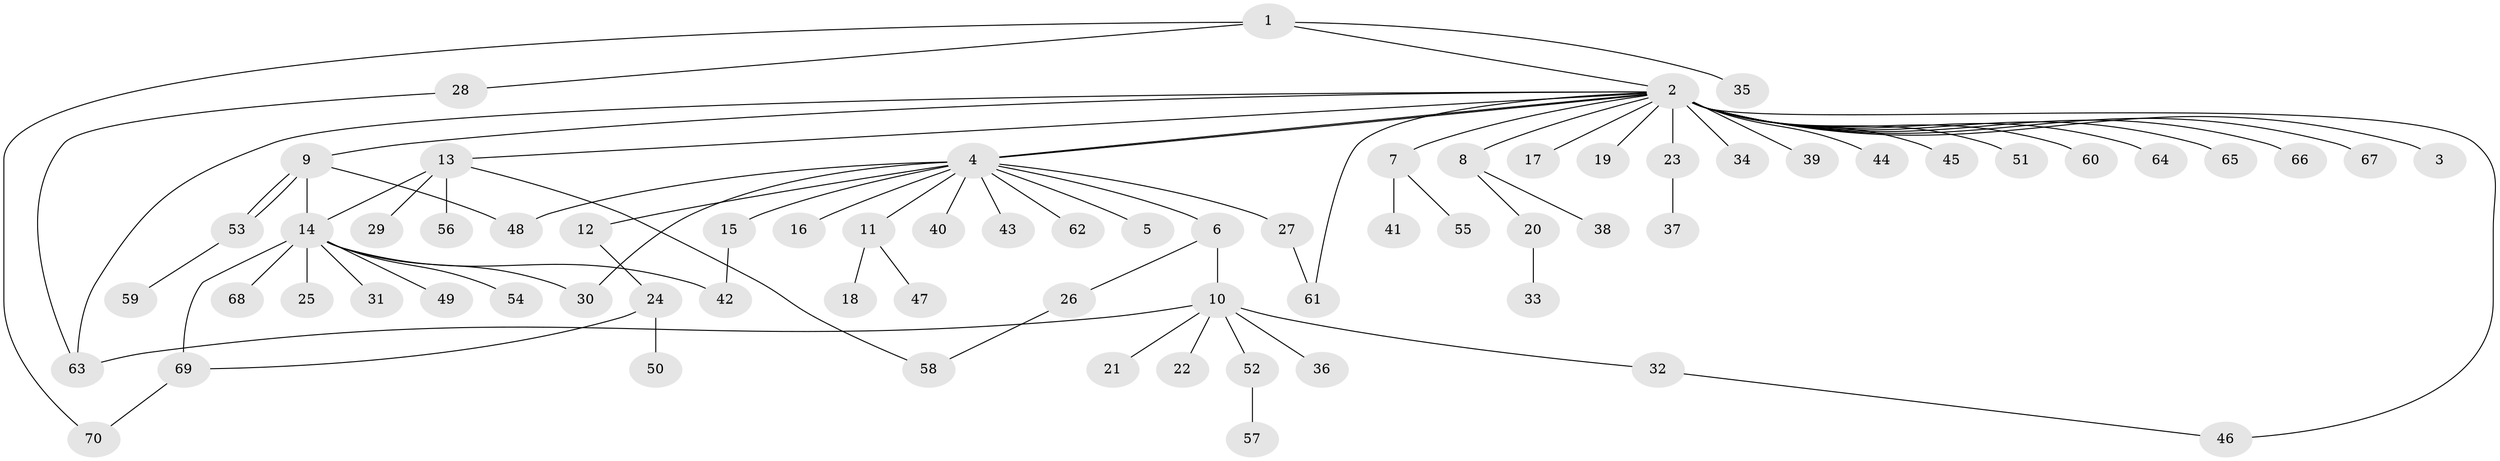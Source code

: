 // Generated by graph-tools (version 1.1) at 2025/26/03/09/25 03:26:03]
// undirected, 70 vertices, 82 edges
graph export_dot {
graph [start="1"]
  node [color=gray90,style=filled];
  1;
  2;
  3;
  4;
  5;
  6;
  7;
  8;
  9;
  10;
  11;
  12;
  13;
  14;
  15;
  16;
  17;
  18;
  19;
  20;
  21;
  22;
  23;
  24;
  25;
  26;
  27;
  28;
  29;
  30;
  31;
  32;
  33;
  34;
  35;
  36;
  37;
  38;
  39;
  40;
  41;
  42;
  43;
  44;
  45;
  46;
  47;
  48;
  49;
  50;
  51;
  52;
  53;
  54;
  55;
  56;
  57;
  58;
  59;
  60;
  61;
  62;
  63;
  64;
  65;
  66;
  67;
  68;
  69;
  70;
  1 -- 2;
  1 -- 28;
  1 -- 35;
  1 -- 70;
  2 -- 3;
  2 -- 4;
  2 -- 4;
  2 -- 7;
  2 -- 8;
  2 -- 9;
  2 -- 13;
  2 -- 17;
  2 -- 19;
  2 -- 23;
  2 -- 34;
  2 -- 39;
  2 -- 44;
  2 -- 45;
  2 -- 46;
  2 -- 51;
  2 -- 60;
  2 -- 61;
  2 -- 63;
  2 -- 64;
  2 -- 65;
  2 -- 66;
  2 -- 67;
  4 -- 5;
  4 -- 6;
  4 -- 11;
  4 -- 12;
  4 -- 15;
  4 -- 16;
  4 -- 27;
  4 -- 30;
  4 -- 40;
  4 -- 43;
  4 -- 48;
  4 -- 62;
  6 -- 10;
  6 -- 26;
  7 -- 41;
  7 -- 55;
  8 -- 20;
  8 -- 38;
  9 -- 14;
  9 -- 48;
  9 -- 53;
  9 -- 53;
  10 -- 21;
  10 -- 22;
  10 -- 32;
  10 -- 36;
  10 -- 52;
  10 -- 63;
  11 -- 18;
  11 -- 47;
  12 -- 24;
  13 -- 14;
  13 -- 29;
  13 -- 56;
  13 -- 58;
  14 -- 25;
  14 -- 30;
  14 -- 31;
  14 -- 42;
  14 -- 49;
  14 -- 54;
  14 -- 68;
  14 -- 69;
  15 -- 42;
  20 -- 33;
  23 -- 37;
  24 -- 50;
  24 -- 69;
  26 -- 58;
  27 -- 61;
  28 -- 63;
  32 -- 46;
  52 -- 57;
  53 -- 59;
  69 -- 70;
}

